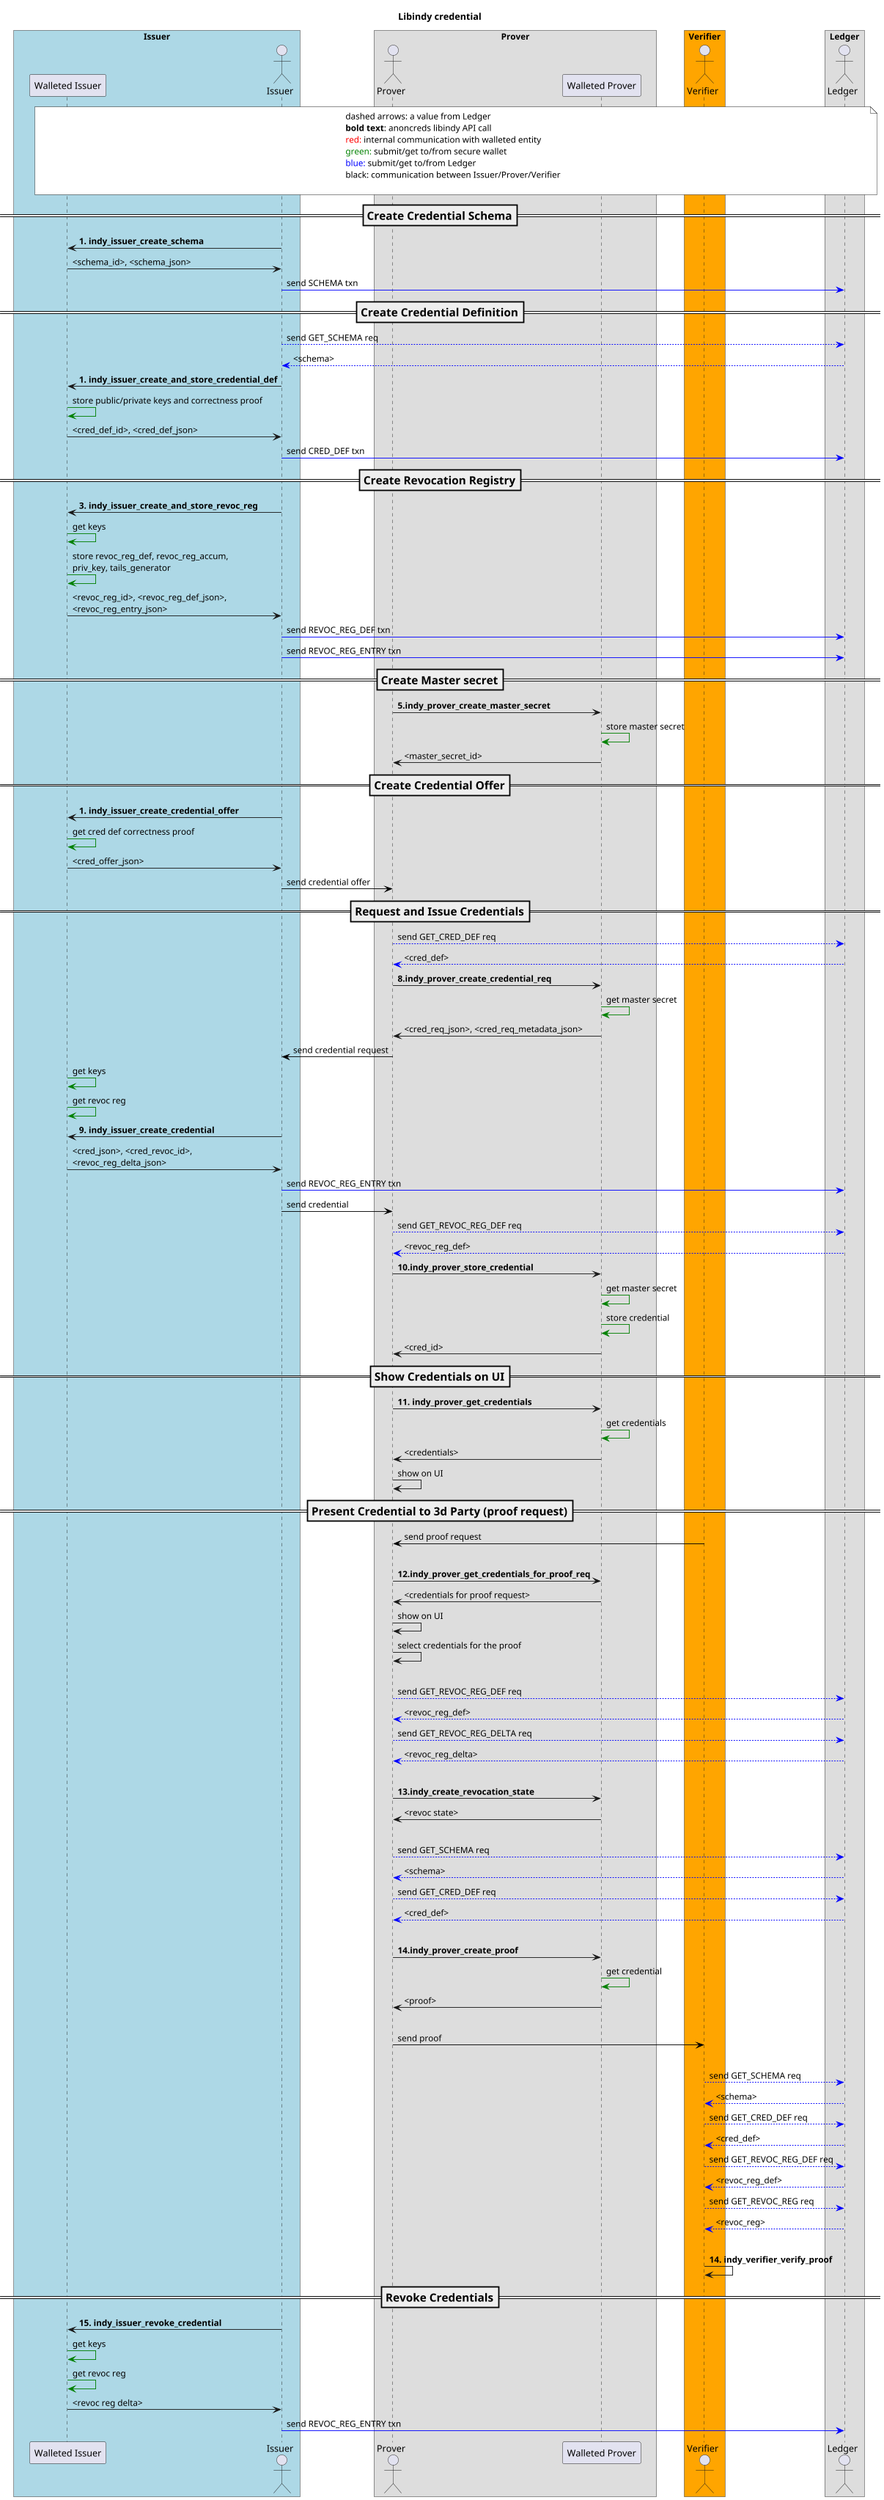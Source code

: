 @startuml
skinparam ParticipantPadding 20
skinparam BoxPadding 20

title Libindy credential
scale 0.9


box "Issuer" #LightBlue
participant "Walleted Issuer" as IW
actor Issuer as I
endbox

box "Prover"
actor Prover as P
participant "Walleted Prover" as PW
endbox

box "Verifier" #Orange
actor Verifier as V
participant "Credential verifier" as V
endbox

box "Ledger"
actor Ledger as L 
participant "Ledger" as L


note over IW, L #white
    dashed arrows: a value from Ledger
    <b>bold text</b>: anoncreds libindy API call
    <font color=red>red:</font> internal communication with walleted entity
    <font color=green>green:</font> submit/get to/from secure wallet
    <font color=blue>blue:</font> submit/get to/from Ledger
    black: communication between Issuer/Prover/Verifier

endnote


=== Create Credential Schema ==
I -> IW: <b>1. indy_issuer_create_schema
IW -> I: <schema_id>, <schema_json>

I-[#blue]>L: send SCHEMA txn

=== Create Credential Definition ==
I -[#blue]-> L: send GET_SCHEMA req
L -[#blue]-> I: <schema>
I -> IW: <b>1. indy_issuer_create_and_store_credential_def
IW -[#green]> IW: store public/private keys and correctness proof
IW -> I: <cred_def_id>, <cred_def_json>

I-[#blue]>L: send CRED_DEF txn

=== Create Revocation Registry ==

I -> IW: <b>3. indy_issuer_create_and_store_revoc_reg
IW -[#green]> IW: get keys
IW -[#green]> IW: store revoc_reg_def, revoc_reg_accum, \npriv_key, tails_generator
IW -> I: <revoc_reg_id>, <revoc_reg_def_json>, \n<revoc_reg_entry_json>

I-[#blue]>L: send REVOC_REG_DEF txn
I-[#blue]>L: send REVOC_REG_ENTRY txn

=== Create Master secret ==

P -> PW: <b>5.indy_prover_create_master_secret
PW -[#green]> PW: store master secret
PW -> P: <master_secret_id>

=== Create Credential Offer ==

I -> IW: <b>1. indy_issuer_create_credential_offer
IW -[#green]> IW: get cred def correctness proof
IW -> I: <cred_offer_json>

I -[#black]> P: send credential offer

=== Request and Issue Credentials ==
P -[#blue]-> L: send GET_CRED_DEF req
L -[#blue]-> P: <cred_def>

P -> PW: <b>8.indy_prover_create_credential_req
PW -[#green]> PW: get master secret
PW -> P: <cred_req_json>, <cred_req_metadata_json>

P -[#black]> I: send credential request

IW -[#green]> IW: get keys
IW -[#green]> IW: get revoc reg
I -> IW: <b>9. indy_issuer_create_credential
IW -> I: <cred_json>, <cred_revoc_id>, \n<revoc_reg_delta_json>

I -[#blue]> L: send REVOC_REG_ENTRY txn
I -[#black]> P: send credential

P -[#blue]-> L: send GET_REVOC_REG_DEF req
L -[#blue]-> P: <revoc_reg_def>

P -> PW: <b>10.indy_prover_store_credential
PW -[#green]> PW: get master secret
PW -[#green]> PW: store credential
PW -> P: <cred_id>

=== Show Credentials on UI ==
P -> PW: <b>11. indy_prover_get_credentials
PW -[#green]> PW: get credentials
PW -> P: <credentials>
P -> P: show on UI

=== Present Credential to 3d Party (proof request)==

V -[#black]> P: send proof request
|||
P -> PW: <b>12.indy_prover_get_credentials_for_proof_req
PW -> P: <credentials for proof request>
P -> P: show on UI
P -> P: select credentials for the proof
|||
P -[#blue]-> L: send GET_REVOC_REG_DEF req
L -[#blue]-> P: <revoc_reg_def>
P -[#blue]-> L: send GET_REVOC_REG_DELTA req
L -[#blue]-> P: <revoc_reg_delta>
|||
P -> PW: <b>13.indy_create_revocation_state
PW -> P: <revoc state>
|||
P -[#blue]-> L: send GET_SCHEMA req
L -[#blue]-> P: <schema>
P -[#blue]-> L: send GET_CRED_DEF req
L -[#blue]-> P: <cred_def>
|||
P -> PW: <b>14.indy_prover_create_proof
PW -[#green]> PW: get credential
PW -> P: <proof>
|||
P -[#black]> V: send proof
|||
V -[#blue]-> L: send GET_SCHEMA req
L -[#blue]-> V: <schema>
V -[#blue]-> L: send GET_CRED_DEF req
L -[#blue]-> V: <cred_def>
V -[#blue]-> L: send GET_REVOC_REG_DEF req
L -[#blue]-> V: <revoc_reg_def>
V -[#blue]-> L: send GET_REVOC_REG req
L -[#blue]-> V: <revoc_reg>
|||
V -> V: <b>14. indy_verifier_verify_proof

=== Revoke Credentials ==
I -> IW: <b>15. indy_issuer_revoke_credential
IW -[#green]> IW: get keys
IW -[#green]> IW: get revoc reg
IW -> I: <revoc reg delta>
I -[#blue]> L: send REVOC_REG_ENTRY txn

@enduml
